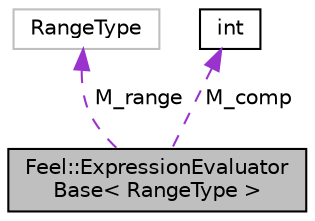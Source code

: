 digraph "Feel::ExpressionEvaluatorBase&lt; RangeType &gt;"
{
 // LATEX_PDF_SIZE
  edge [fontname="Helvetica",fontsize="10",labelfontname="Helvetica",labelfontsize="10"];
  node [fontname="Helvetica",fontsize="10",shape=record];
  Node1 [label="Feel::ExpressionEvaluator\lBase\< RangeType \>",height=0.2,width=0.4,color="black", fillcolor="grey75", style="filled", fontcolor="black",tooltip=" "];
  Node2 -> Node1 [dir="back",color="darkorchid3",fontsize="10",style="dashed",label=" M_range" ,fontname="Helvetica"];
  Node2 [label="RangeType",height=0.2,width=0.4,color="grey75", fillcolor="white", style="filled",tooltip=" "];
  Node3 -> Node1 [dir="back",color="darkorchid3",fontsize="10",style="dashed",label=" M_comp" ,fontname="Helvetica"];
  Node3 [label="int",height=0.2,width=0.4,color="black", fillcolor="white", style="filled",URL="$classint.html",tooltip=" "];
}
